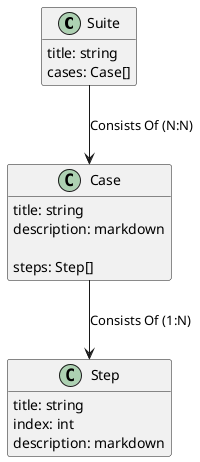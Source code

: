 @startuml
class Suite {
    title: string
    cases: Case[]
}

class Case {
    title: string
    description: markdown

    steps: Step[]
}

class Step {
    title: string
    index: int
    description: markdown
}

'class CaseRun {
'    // todo describe
'    title: string
'    date: timestamp
'    status: OK | WARNINGS | ERRORS
'}
'
'class StepRun {
'    // todo describe
'}

Suite --> Case : Consists Of (N:N)
Case --> Step : Consists Of (1:N)

hide empty members
@enduml
